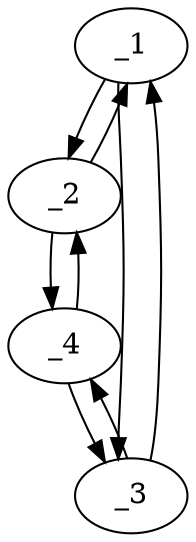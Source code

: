 digraph s1704_09 {
	_1	 [x="77.000000",
		y="117.000000"];
	_2	 [x="77.000000",
		y="121.000000"];
	_1 -> _2	 [angle="1.570796",
		orient="1.000000"];
	_3	 [x="79.000000",
		y="107.000000"];
	_1 -> _3	 [angle="-1.373401",
		orient="-0.980581"];
	_2 -> _1	 [angle="-1.570796",
		orient="-1.000000"];
	_4	 [x="87.000000",
		y="119.000000"];
	_2 -> _4	 [angle="-0.197396",
		orient="-0.196116"];
	_3 -> _1	 [angle="1.768192",
		orient="0.980581"];
	_3 -> _4	 [angle="0.982794",
		orient="0.832050"];
	_4 -> _2	 [angle="2.944197",
		orient="0.196116"];
	_4 -> _3	 [angle="-2.158799",
		orient="-0.832050"];
}
